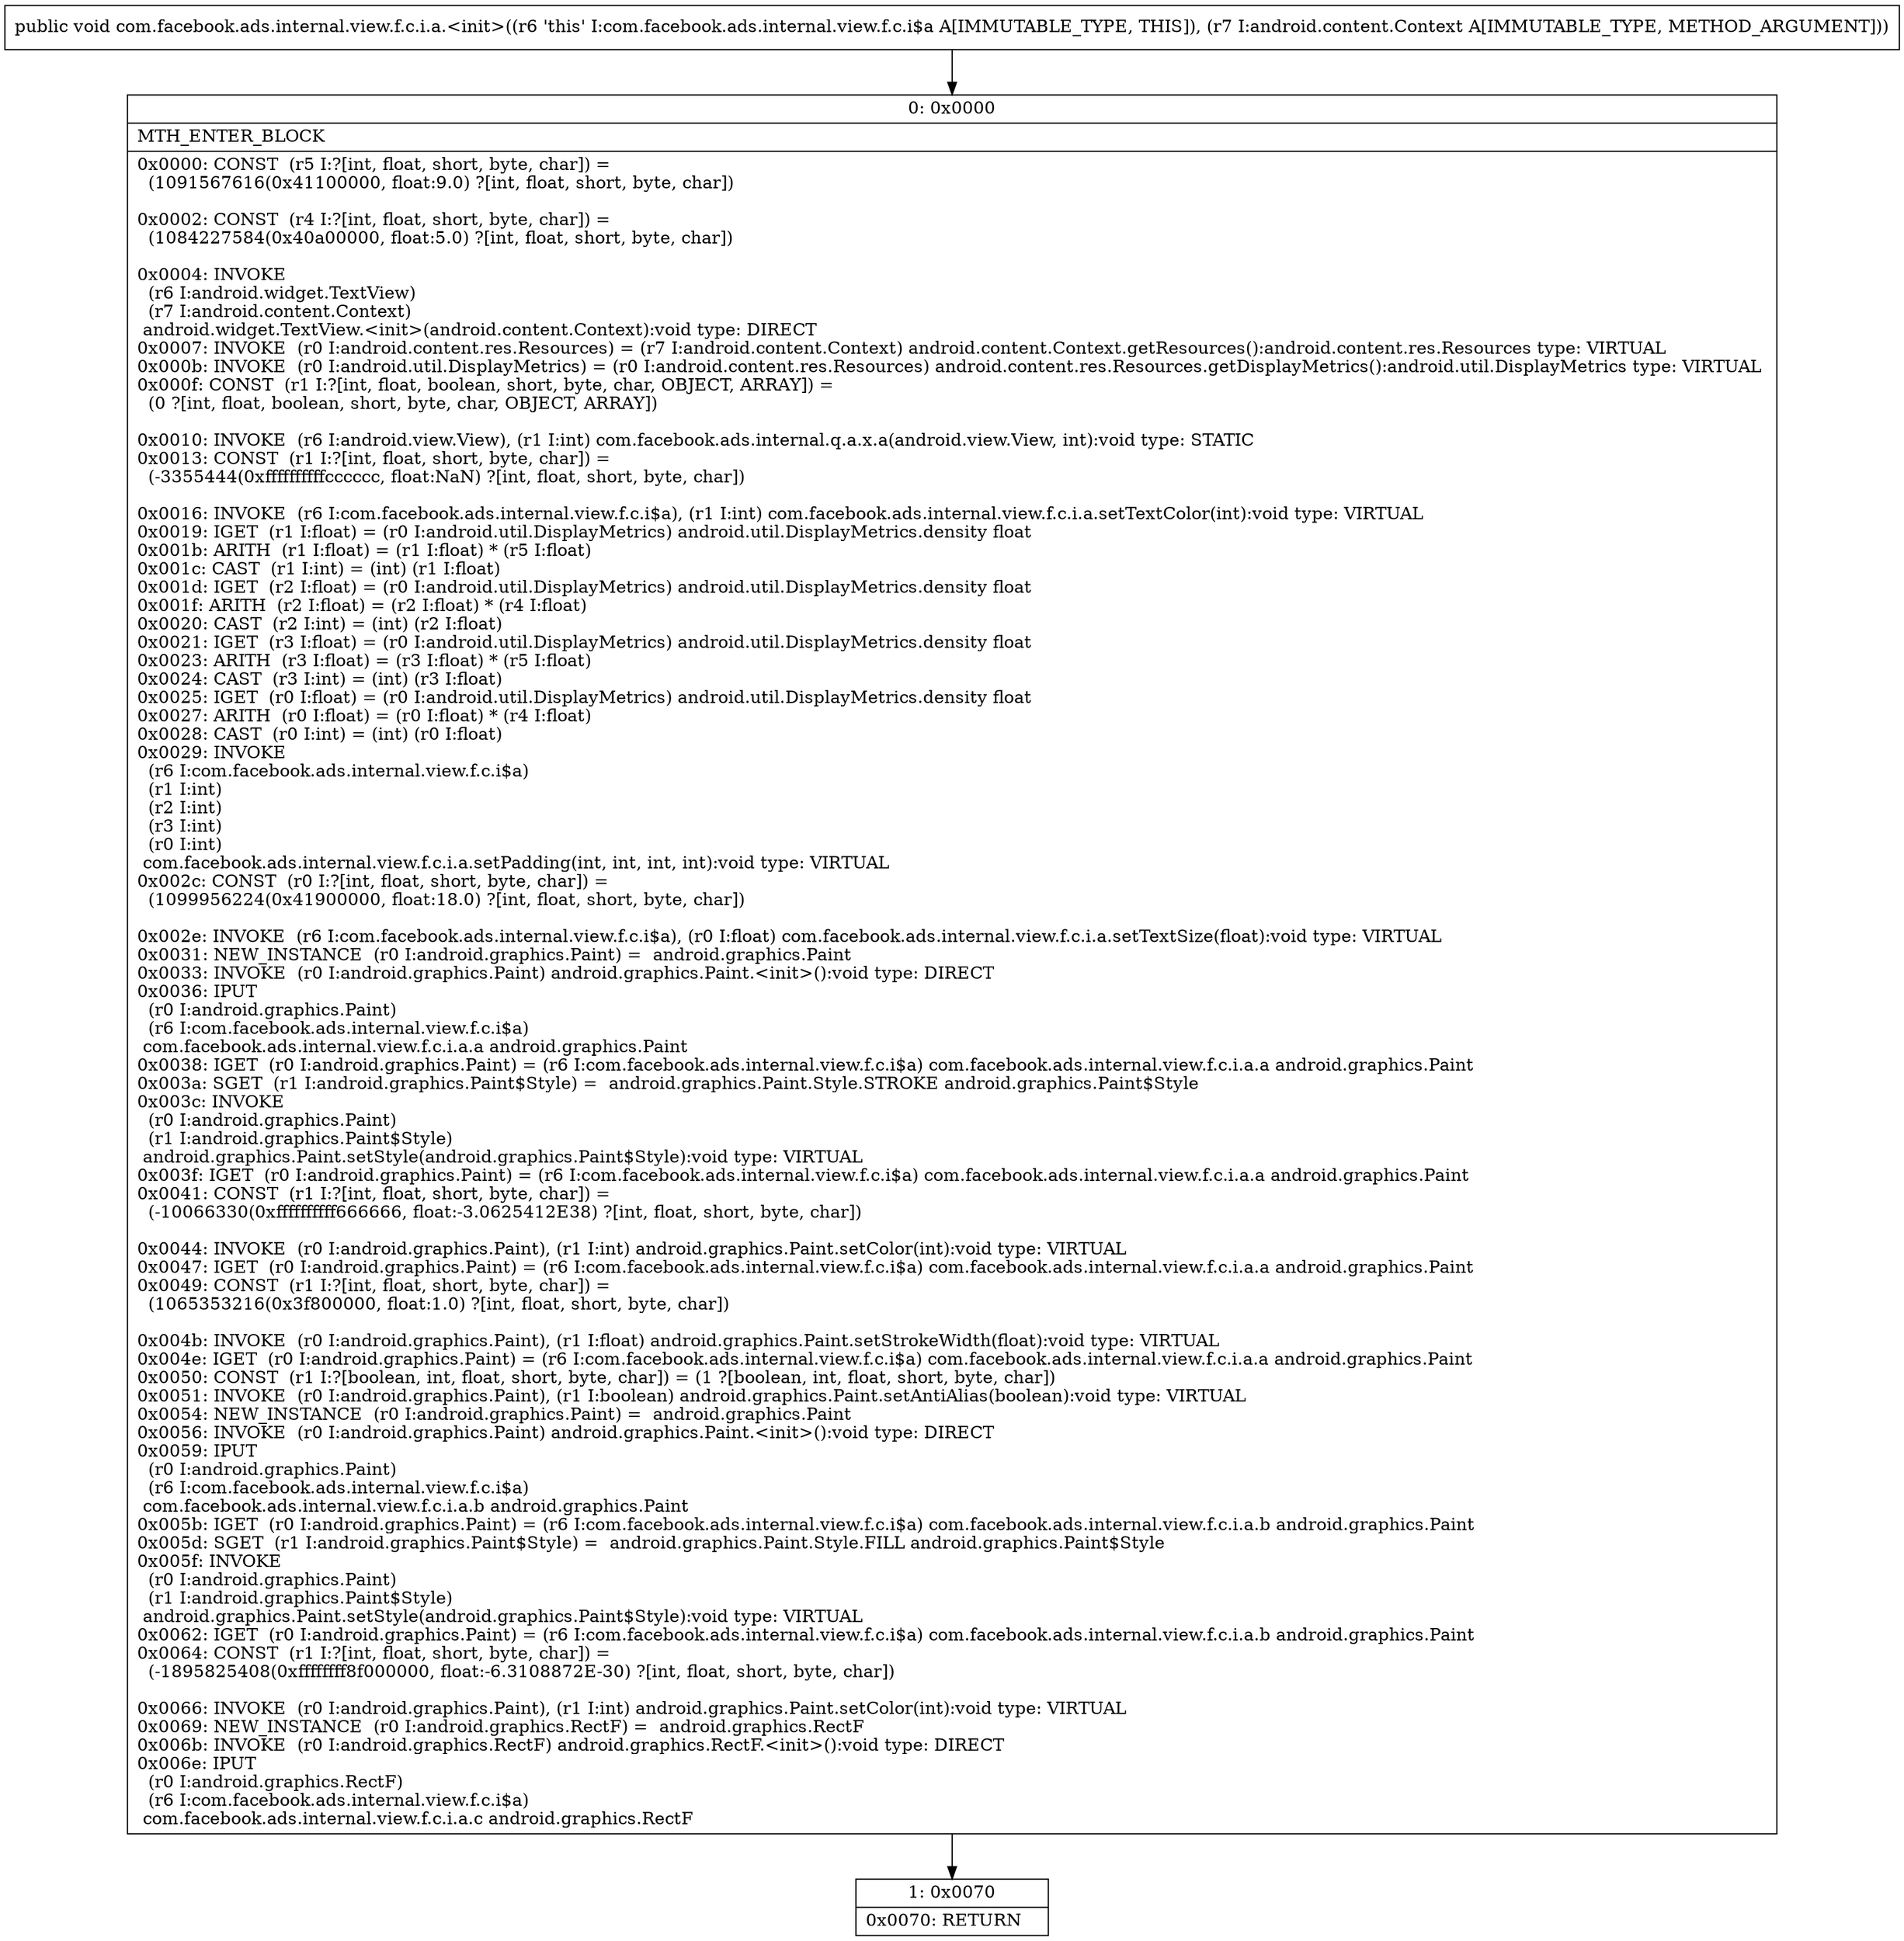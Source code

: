 digraph "CFG forcom.facebook.ads.internal.view.f.c.i.a.\<init\>(Landroid\/content\/Context;)V" {
Node_0 [shape=record,label="{0\:\ 0x0000|MTH_ENTER_BLOCK\l|0x0000: CONST  (r5 I:?[int, float, short, byte, char]) = \l  (1091567616(0x41100000, float:9.0) ?[int, float, short, byte, char])\l \l0x0002: CONST  (r4 I:?[int, float, short, byte, char]) = \l  (1084227584(0x40a00000, float:5.0) ?[int, float, short, byte, char])\l \l0x0004: INVOKE  \l  (r6 I:android.widget.TextView)\l  (r7 I:android.content.Context)\l android.widget.TextView.\<init\>(android.content.Context):void type: DIRECT \l0x0007: INVOKE  (r0 I:android.content.res.Resources) = (r7 I:android.content.Context) android.content.Context.getResources():android.content.res.Resources type: VIRTUAL \l0x000b: INVOKE  (r0 I:android.util.DisplayMetrics) = (r0 I:android.content.res.Resources) android.content.res.Resources.getDisplayMetrics():android.util.DisplayMetrics type: VIRTUAL \l0x000f: CONST  (r1 I:?[int, float, boolean, short, byte, char, OBJECT, ARRAY]) = \l  (0 ?[int, float, boolean, short, byte, char, OBJECT, ARRAY])\l \l0x0010: INVOKE  (r6 I:android.view.View), (r1 I:int) com.facebook.ads.internal.q.a.x.a(android.view.View, int):void type: STATIC \l0x0013: CONST  (r1 I:?[int, float, short, byte, char]) = \l  (\-3355444(0xffffffffffcccccc, float:NaN) ?[int, float, short, byte, char])\l \l0x0016: INVOKE  (r6 I:com.facebook.ads.internal.view.f.c.i$a), (r1 I:int) com.facebook.ads.internal.view.f.c.i.a.setTextColor(int):void type: VIRTUAL \l0x0019: IGET  (r1 I:float) = (r0 I:android.util.DisplayMetrics) android.util.DisplayMetrics.density float \l0x001b: ARITH  (r1 I:float) = (r1 I:float) * (r5 I:float) \l0x001c: CAST  (r1 I:int) = (int) (r1 I:float) \l0x001d: IGET  (r2 I:float) = (r0 I:android.util.DisplayMetrics) android.util.DisplayMetrics.density float \l0x001f: ARITH  (r2 I:float) = (r2 I:float) * (r4 I:float) \l0x0020: CAST  (r2 I:int) = (int) (r2 I:float) \l0x0021: IGET  (r3 I:float) = (r0 I:android.util.DisplayMetrics) android.util.DisplayMetrics.density float \l0x0023: ARITH  (r3 I:float) = (r3 I:float) * (r5 I:float) \l0x0024: CAST  (r3 I:int) = (int) (r3 I:float) \l0x0025: IGET  (r0 I:float) = (r0 I:android.util.DisplayMetrics) android.util.DisplayMetrics.density float \l0x0027: ARITH  (r0 I:float) = (r0 I:float) * (r4 I:float) \l0x0028: CAST  (r0 I:int) = (int) (r0 I:float) \l0x0029: INVOKE  \l  (r6 I:com.facebook.ads.internal.view.f.c.i$a)\l  (r1 I:int)\l  (r2 I:int)\l  (r3 I:int)\l  (r0 I:int)\l com.facebook.ads.internal.view.f.c.i.a.setPadding(int, int, int, int):void type: VIRTUAL \l0x002c: CONST  (r0 I:?[int, float, short, byte, char]) = \l  (1099956224(0x41900000, float:18.0) ?[int, float, short, byte, char])\l \l0x002e: INVOKE  (r6 I:com.facebook.ads.internal.view.f.c.i$a), (r0 I:float) com.facebook.ads.internal.view.f.c.i.a.setTextSize(float):void type: VIRTUAL \l0x0031: NEW_INSTANCE  (r0 I:android.graphics.Paint) =  android.graphics.Paint \l0x0033: INVOKE  (r0 I:android.graphics.Paint) android.graphics.Paint.\<init\>():void type: DIRECT \l0x0036: IPUT  \l  (r0 I:android.graphics.Paint)\l  (r6 I:com.facebook.ads.internal.view.f.c.i$a)\l com.facebook.ads.internal.view.f.c.i.a.a android.graphics.Paint \l0x0038: IGET  (r0 I:android.graphics.Paint) = (r6 I:com.facebook.ads.internal.view.f.c.i$a) com.facebook.ads.internal.view.f.c.i.a.a android.graphics.Paint \l0x003a: SGET  (r1 I:android.graphics.Paint$Style) =  android.graphics.Paint.Style.STROKE android.graphics.Paint$Style \l0x003c: INVOKE  \l  (r0 I:android.graphics.Paint)\l  (r1 I:android.graphics.Paint$Style)\l android.graphics.Paint.setStyle(android.graphics.Paint$Style):void type: VIRTUAL \l0x003f: IGET  (r0 I:android.graphics.Paint) = (r6 I:com.facebook.ads.internal.view.f.c.i$a) com.facebook.ads.internal.view.f.c.i.a.a android.graphics.Paint \l0x0041: CONST  (r1 I:?[int, float, short, byte, char]) = \l  (\-10066330(0xffffffffff666666, float:\-3.0625412E38) ?[int, float, short, byte, char])\l \l0x0044: INVOKE  (r0 I:android.graphics.Paint), (r1 I:int) android.graphics.Paint.setColor(int):void type: VIRTUAL \l0x0047: IGET  (r0 I:android.graphics.Paint) = (r6 I:com.facebook.ads.internal.view.f.c.i$a) com.facebook.ads.internal.view.f.c.i.a.a android.graphics.Paint \l0x0049: CONST  (r1 I:?[int, float, short, byte, char]) = \l  (1065353216(0x3f800000, float:1.0) ?[int, float, short, byte, char])\l \l0x004b: INVOKE  (r0 I:android.graphics.Paint), (r1 I:float) android.graphics.Paint.setStrokeWidth(float):void type: VIRTUAL \l0x004e: IGET  (r0 I:android.graphics.Paint) = (r6 I:com.facebook.ads.internal.view.f.c.i$a) com.facebook.ads.internal.view.f.c.i.a.a android.graphics.Paint \l0x0050: CONST  (r1 I:?[boolean, int, float, short, byte, char]) = (1 ?[boolean, int, float, short, byte, char]) \l0x0051: INVOKE  (r0 I:android.graphics.Paint), (r1 I:boolean) android.graphics.Paint.setAntiAlias(boolean):void type: VIRTUAL \l0x0054: NEW_INSTANCE  (r0 I:android.graphics.Paint) =  android.graphics.Paint \l0x0056: INVOKE  (r0 I:android.graphics.Paint) android.graphics.Paint.\<init\>():void type: DIRECT \l0x0059: IPUT  \l  (r0 I:android.graphics.Paint)\l  (r6 I:com.facebook.ads.internal.view.f.c.i$a)\l com.facebook.ads.internal.view.f.c.i.a.b android.graphics.Paint \l0x005b: IGET  (r0 I:android.graphics.Paint) = (r6 I:com.facebook.ads.internal.view.f.c.i$a) com.facebook.ads.internal.view.f.c.i.a.b android.graphics.Paint \l0x005d: SGET  (r1 I:android.graphics.Paint$Style) =  android.graphics.Paint.Style.FILL android.graphics.Paint$Style \l0x005f: INVOKE  \l  (r0 I:android.graphics.Paint)\l  (r1 I:android.graphics.Paint$Style)\l android.graphics.Paint.setStyle(android.graphics.Paint$Style):void type: VIRTUAL \l0x0062: IGET  (r0 I:android.graphics.Paint) = (r6 I:com.facebook.ads.internal.view.f.c.i$a) com.facebook.ads.internal.view.f.c.i.a.b android.graphics.Paint \l0x0064: CONST  (r1 I:?[int, float, short, byte, char]) = \l  (\-1895825408(0xffffffff8f000000, float:\-6.3108872E\-30) ?[int, float, short, byte, char])\l \l0x0066: INVOKE  (r0 I:android.graphics.Paint), (r1 I:int) android.graphics.Paint.setColor(int):void type: VIRTUAL \l0x0069: NEW_INSTANCE  (r0 I:android.graphics.RectF) =  android.graphics.RectF \l0x006b: INVOKE  (r0 I:android.graphics.RectF) android.graphics.RectF.\<init\>():void type: DIRECT \l0x006e: IPUT  \l  (r0 I:android.graphics.RectF)\l  (r6 I:com.facebook.ads.internal.view.f.c.i$a)\l com.facebook.ads.internal.view.f.c.i.a.c android.graphics.RectF \l}"];
Node_1 [shape=record,label="{1\:\ 0x0070|0x0070: RETURN   \l}"];
MethodNode[shape=record,label="{public void com.facebook.ads.internal.view.f.c.i.a.\<init\>((r6 'this' I:com.facebook.ads.internal.view.f.c.i$a A[IMMUTABLE_TYPE, THIS]), (r7 I:android.content.Context A[IMMUTABLE_TYPE, METHOD_ARGUMENT])) }"];
MethodNode -> Node_0;
Node_0 -> Node_1;
}

